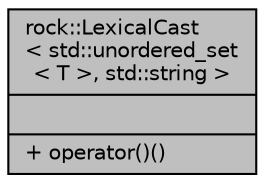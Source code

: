 digraph "rock::LexicalCast&lt; std::unordered_set&lt; T &gt;, std::string &gt;"
{
 // LATEX_PDF_SIZE
  edge [fontname="Helvetica",fontsize="10",labelfontname="Helvetica",labelfontsize="10"];
  node [fontname="Helvetica",fontsize="10",shape=record];
  Node1 [label="{rock::LexicalCast\l\< std::unordered_set\l\< T \>, std::string \>\n||+ operator()()\l}",height=0.2,width=0.4,color="black", fillcolor="grey75", style="filled", fontcolor="black",tooltip="类型转换模板类片特化(std::unordered_set<T> 转换成 YAML String)"];
}

